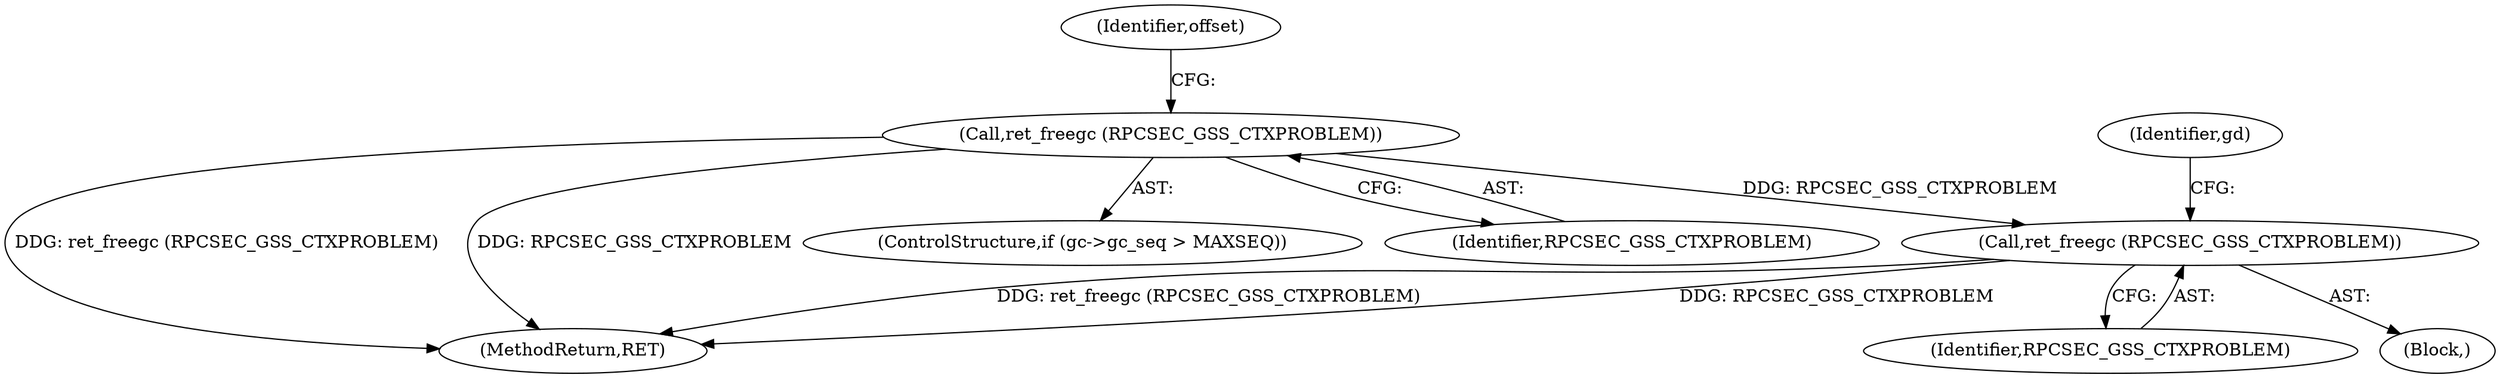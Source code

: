 digraph "0_krb5_5bb8a6b9c9eb8dd22bc9526751610aaa255ead9c@API" {
"1000385" [label="(Call,ret_freegc (RPCSEC_GSS_CTXPROBLEM))"];
"1000328" [label="(Call,ret_freegc (RPCSEC_GSS_CTXPROBLEM))"];
"1000380" [label="(Block,)"];
"1000385" [label="(Call,ret_freegc (RPCSEC_GSS_CTXPROBLEM))"];
"1000632" [label="(MethodReturn,RET)"];
"1000333" [label="(Identifier,offset)"];
"1000328" [label="(Call,ret_freegc (RPCSEC_GSS_CTXPROBLEM))"];
"1000322" [label="(ControlStructure,if (gc->gc_seq > MAXSEQ))"];
"1000389" [label="(Identifier,gd)"];
"1000329" [label="(Identifier,RPCSEC_GSS_CTXPROBLEM)"];
"1000386" [label="(Identifier,RPCSEC_GSS_CTXPROBLEM)"];
"1000385" -> "1000380"  [label="AST: "];
"1000385" -> "1000386"  [label="CFG: "];
"1000386" -> "1000385"  [label="AST: "];
"1000389" -> "1000385"  [label="CFG: "];
"1000385" -> "1000632"  [label="DDG: RPCSEC_GSS_CTXPROBLEM"];
"1000385" -> "1000632"  [label="DDG: ret_freegc (RPCSEC_GSS_CTXPROBLEM)"];
"1000328" -> "1000385"  [label="DDG: RPCSEC_GSS_CTXPROBLEM"];
"1000328" -> "1000322"  [label="AST: "];
"1000328" -> "1000329"  [label="CFG: "];
"1000329" -> "1000328"  [label="AST: "];
"1000333" -> "1000328"  [label="CFG: "];
"1000328" -> "1000632"  [label="DDG: ret_freegc (RPCSEC_GSS_CTXPROBLEM)"];
"1000328" -> "1000632"  [label="DDG: RPCSEC_GSS_CTXPROBLEM"];
}
